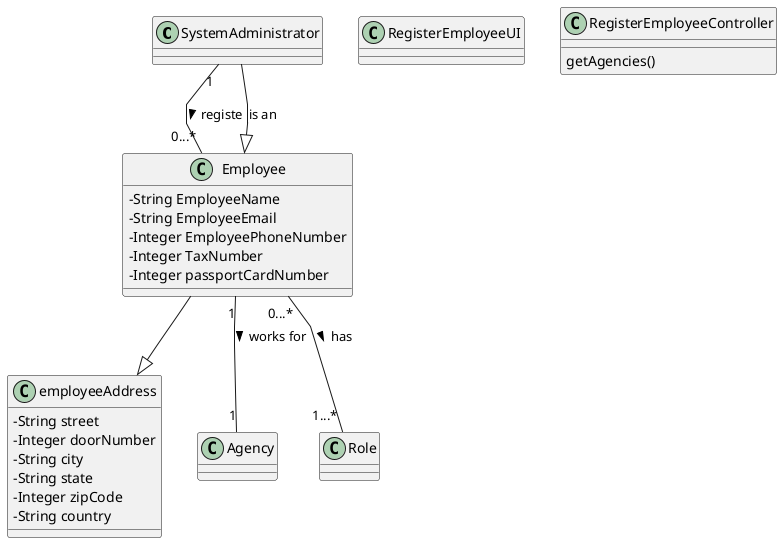 @startuml
'skinparam monochrome true
skinparam packageStyle rectangle
skinparam shadowing false
skinparam linetype polyline
'skinparam linetype orto

skinparam classAttributeIconSize 0

'left to right direction

class SystemAdministrator {
}

class employeeAddress{
-String street
-Integer doorNumber
-String city
-String state
-Integer zipCode
-String country
}
 class RegisterEmployeeUI{

 }
 class RegisterEmployeeController{
getAgencies()
 }
class Employee {
    -String EmployeeName
    -String EmployeeEmail
    -Integer EmployeePhoneNumber
    -Integer TaxNumber
    -Integer passportCardNumber

}

class Agency {

}

SystemAdministrator "1"--"0...*" Employee: registe >
SystemAdministrator --|> Employee: is an
Employee --|> employeeAddress

Employee "1"--"1" Agency: works for >
Employee "0...*"--"1...*" Role: has >

@enduml